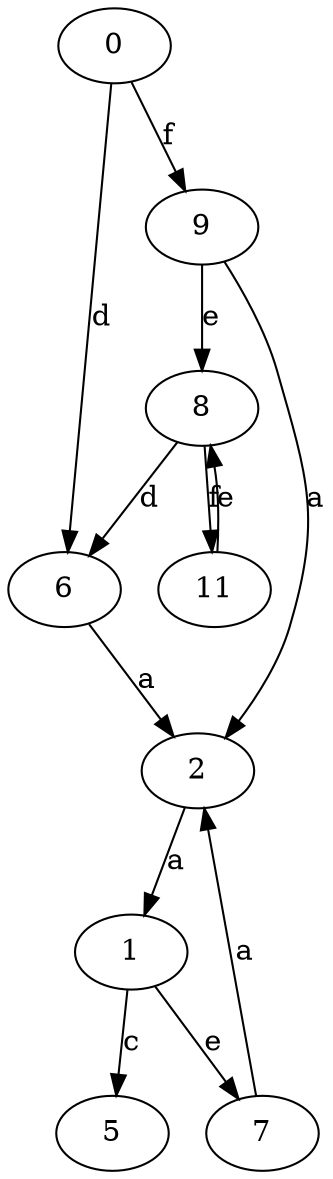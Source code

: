strict digraph  {
0;
1;
2;
5;
6;
7;
8;
9;
11;
0 -> 6  [label=d];
0 -> 9  [label=f];
1 -> 5  [label=c];
1 -> 7  [label=e];
2 -> 1  [label=a];
6 -> 2  [label=a];
7 -> 2  [label=a];
8 -> 6  [label=d];
8 -> 11  [label=f];
9 -> 2  [label=a];
9 -> 8  [label=e];
11 -> 8  [label=e];
}
